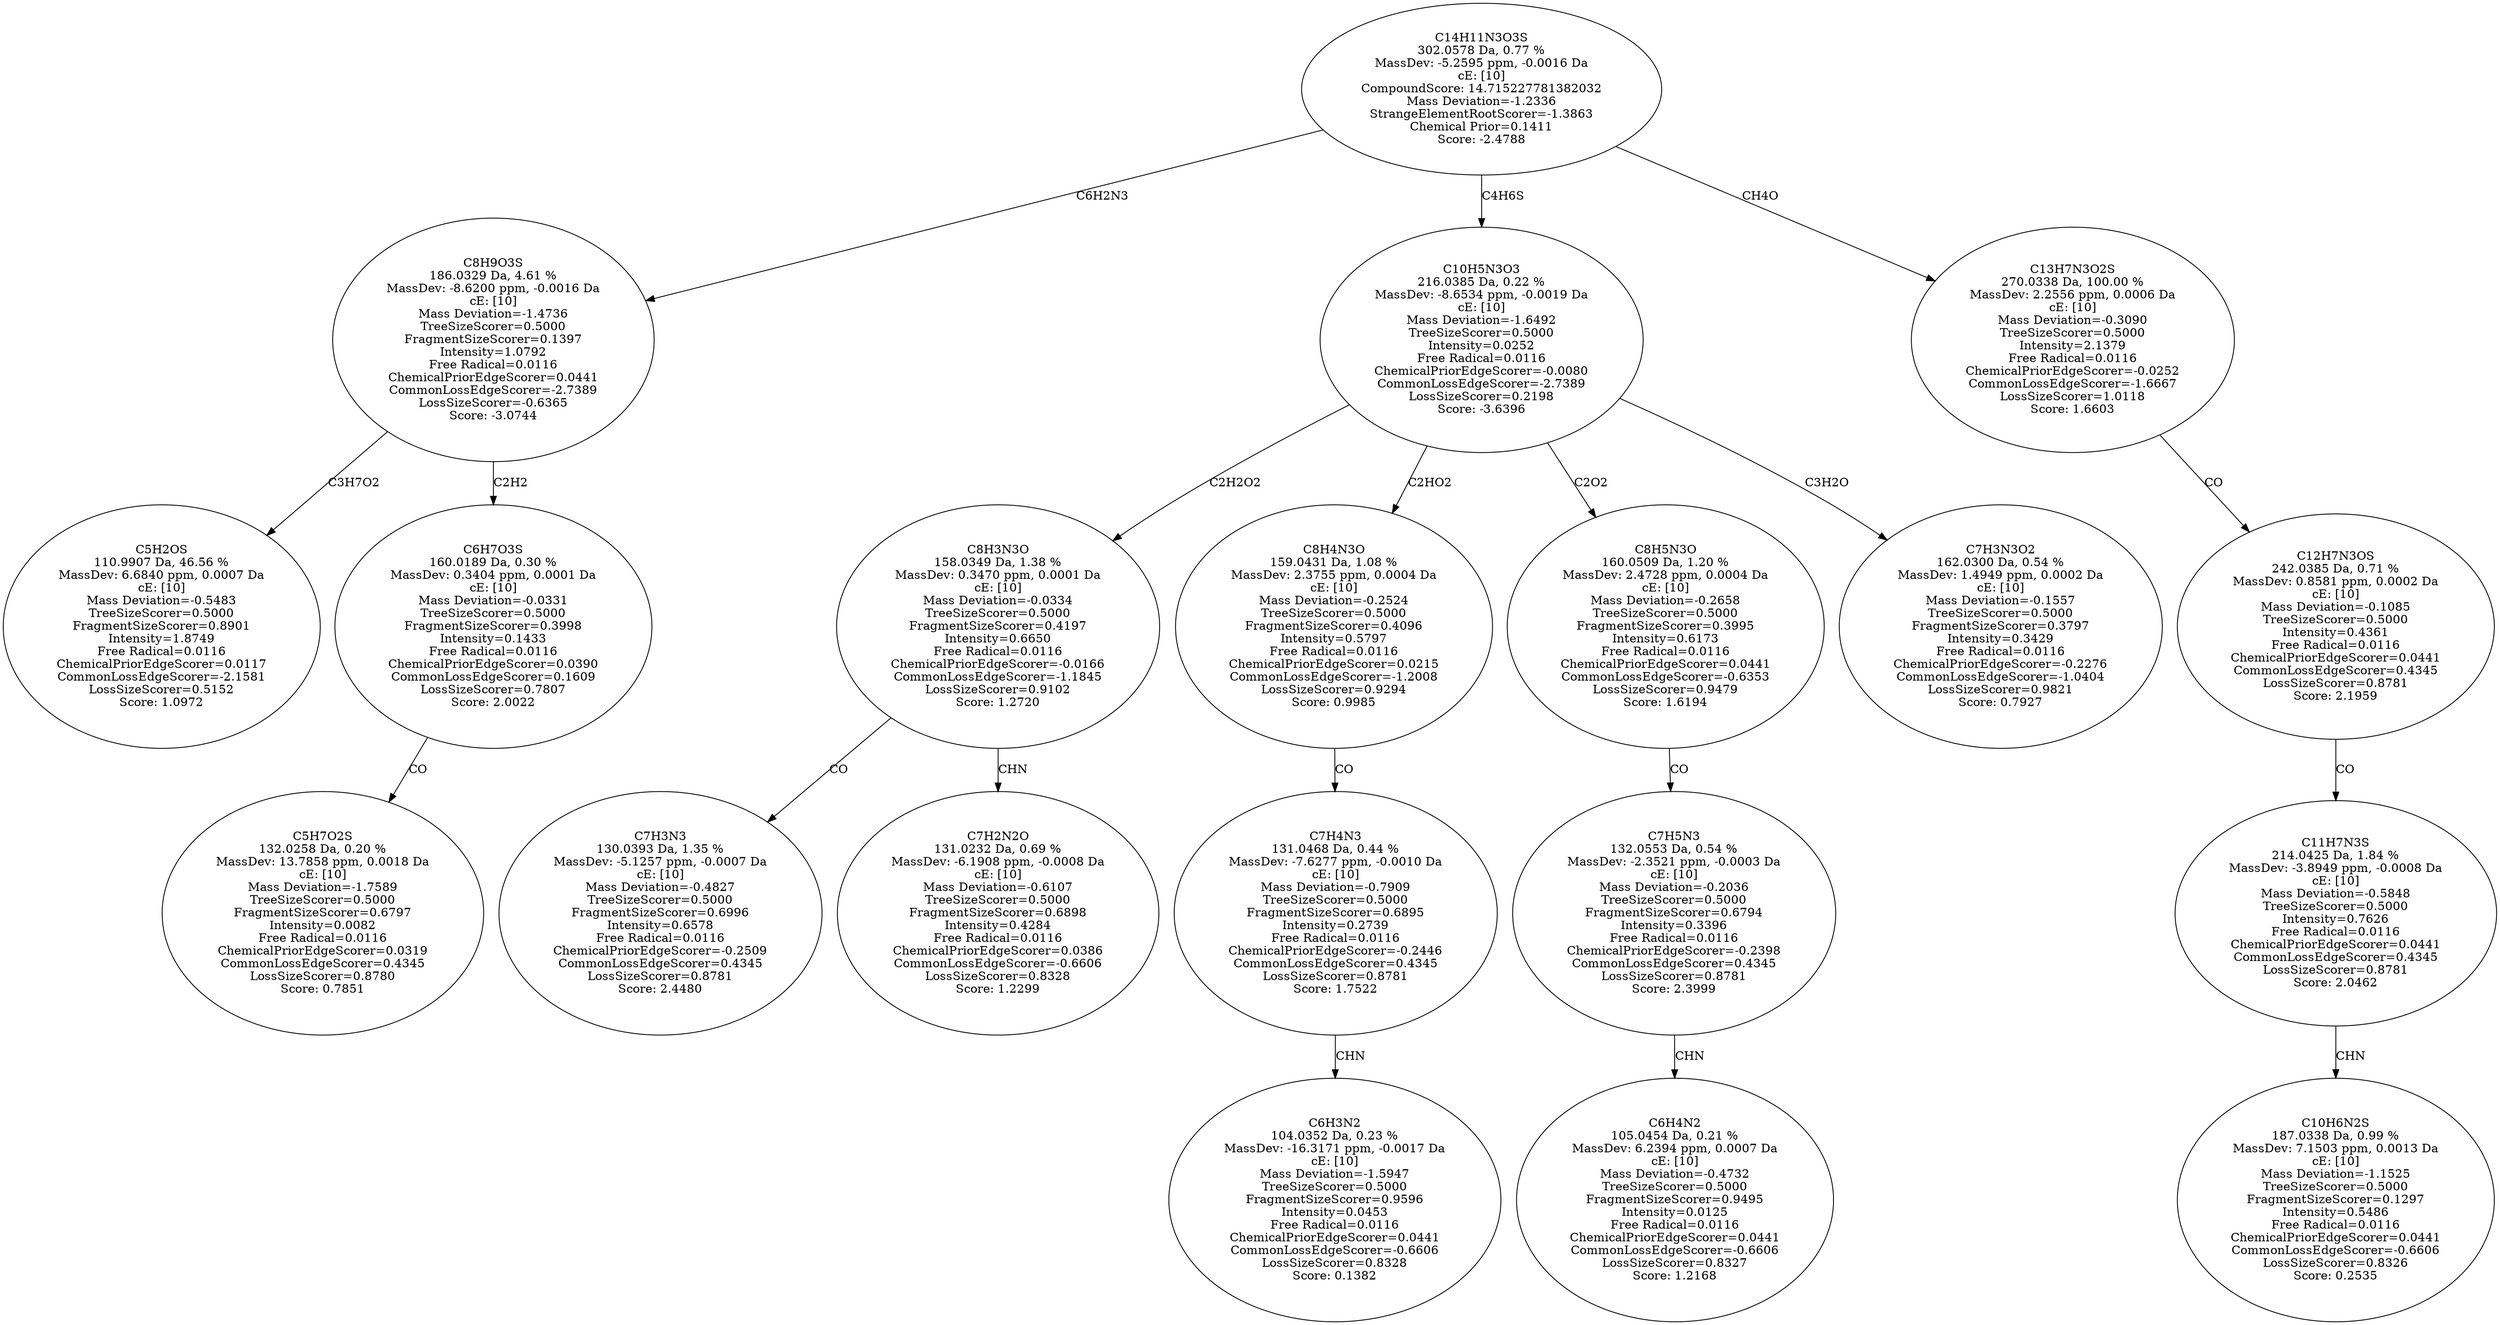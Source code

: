 strict digraph {
v1 [label="C5H2OS\n110.9907 Da, 46.56 %\nMassDev: 6.6840 ppm, 0.0007 Da\ncE: [10]\nMass Deviation=-0.5483\nTreeSizeScorer=0.5000\nFragmentSizeScorer=0.8901\nIntensity=1.8749\nFree Radical=0.0116\nChemicalPriorEdgeScorer=0.0117\nCommonLossEdgeScorer=-2.1581\nLossSizeScorer=0.5152\nScore: 1.0972"];
v2 [label="C5H7O2S\n132.0258 Da, 0.20 %\nMassDev: 13.7858 ppm, 0.0018 Da\ncE: [10]\nMass Deviation=-1.7589\nTreeSizeScorer=0.5000\nFragmentSizeScorer=0.6797\nIntensity=0.0082\nFree Radical=0.0116\nChemicalPriorEdgeScorer=0.0319\nCommonLossEdgeScorer=0.4345\nLossSizeScorer=0.8780\nScore: 0.7851"];
v3 [label="C6H7O3S\n160.0189 Da, 0.30 %\nMassDev: 0.3404 ppm, 0.0001 Da\ncE: [10]\nMass Deviation=-0.0331\nTreeSizeScorer=0.5000\nFragmentSizeScorer=0.3998\nIntensity=0.1433\nFree Radical=0.0116\nChemicalPriorEdgeScorer=0.0390\nCommonLossEdgeScorer=0.1609\nLossSizeScorer=0.7807\nScore: 2.0022"];
v4 [label="C8H9O3S\n186.0329 Da, 4.61 %\nMassDev: -8.6200 ppm, -0.0016 Da\ncE: [10]\nMass Deviation=-1.4736\nTreeSizeScorer=0.5000\nFragmentSizeScorer=0.1397\nIntensity=1.0792\nFree Radical=0.0116\nChemicalPriorEdgeScorer=0.0441\nCommonLossEdgeScorer=-2.7389\nLossSizeScorer=-0.6365\nScore: -3.0744"];
v5 [label="C7H3N3\n130.0393 Da, 1.35 %\nMassDev: -5.1257 ppm, -0.0007 Da\ncE: [10]\nMass Deviation=-0.4827\nTreeSizeScorer=0.5000\nFragmentSizeScorer=0.6996\nIntensity=0.6578\nFree Radical=0.0116\nChemicalPriorEdgeScorer=-0.2509\nCommonLossEdgeScorer=0.4345\nLossSizeScorer=0.8781\nScore: 2.4480"];
v6 [label="C7H2N2O\n131.0232 Da, 0.69 %\nMassDev: -6.1908 ppm, -0.0008 Da\ncE: [10]\nMass Deviation=-0.6107\nTreeSizeScorer=0.5000\nFragmentSizeScorer=0.6898\nIntensity=0.4284\nFree Radical=0.0116\nChemicalPriorEdgeScorer=0.0386\nCommonLossEdgeScorer=-0.6606\nLossSizeScorer=0.8328\nScore: 1.2299"];
v7 [label="C8H3N3O\n158.0349 Da, 1.38 %\nMassDev: 0.3470 ppm, 0.0001 Da\ncE: [10]\nMass Deviation=-0.0334\nTreeSizeScorer=0.5000\nFragmentSizeScorer=0.4197\nIntensity=0.6650\nFree Radical=0.0116\nChemicalPriorEdgeScorer=-0.0166\nCommonLossEdgeScorer=-1.1845\nLossSizeScorer=0.9102\nScore: 1.2720"];
v8 [label="C6H3N2\n104.0352 Da, 0.23 %\nMassDev: -16.3171 ppm, -0.0017 Da\ncE: [10]\nMass Deviation=-1.5947\nTreeSizeScorer=0.5000\nFragmentSizeScorer=0.9596\nIntensity=0.0453\nFree Radical=0.0116\nChemicalPriorEdgeScorer=0.0441\nCommonLossEdgeScorer=-0.6606\nLossSizeScorer=0.8328\nScore: 0.1382"];
v9 [label="C7H4N3\n131.0468 Da, 0.44 %\nMassDev: -7.6277 ppm, -0.0010 Da\ncE: [10]\nMass Deviation=-0.7909\nTreeSizeScorer=0.5000\nFragmentSizeScorer=0.6895\nIntensity=0.2739\nFree Radical=0.0116\nChemicalPriorEdgeScorer=-0.2446\nCommonLossEdgeScorer=0.4345\nLossSizeScorer=0.8781\nScore: 1.7522"];
v10 [label="C8H4N3O\n159.0431 Da, 1.08 %\nMassDev: 2.3755 ppm, 0.0004 Da\ncE: [10]\nMass Deviation=-0.2524\nTreeSizeScorer=0.5000\nFragmentSizeScorer=0.4096\nIntensity=0.5797\nFree Radical=0.0116\nChemicalPriorEdgeScorer=0.0215\nCommonLossEdgeScorer=-1.2008\nLossSizeScorer=0.9294\nScore: 0.9985"];
v11 [label="C6H4N2\n105.0454 Da, 0.21 %\nMassDev: 6.2394 ppm, 0.0007 Da\ncE: [10]\nMass Deviation=-0.4732\nTreeSizeScorer=0.5000\nFragmentSizeScorer=0.9495\nIntensity=0.0125\nFree Radical=0.0116\nChemicalPriorEdgeScorer=0.0441\nCommonLossEdgeScorer=-0.6606\nLossSizeScorer=0.8327\nScore: 1.2168"];
v12 [label="C7H5N3\n132.0553 Da, 0.54 %\nMassDev: -2.3521 ppm, -0.0003 Da\ncE: [10]\nMass Deviation=-0.2036\nTreeSizeScorer=0.5000\nFragmentSizeScorer=0.6794\nIntensity=0.3396\nFree Radical=0.0116\nChemicalPriorEdgeScorer=-0.2398\nCommonLossEdgeScorer=0.4345\nLossSizeScorer=0.8781\nScore: 2.3999"];
v13 [label="C8H5N3O\n160.0509 Da, 1.20 %\nMassDev: 2.4728 ppm, 0.0004 Da\ncE: [10]\nMass Deviation=-0.2658\nTreeSizeScorer=0.5000\nFragmentSizeScorer=0.3995\nIntensity=0.6173\nFree Radical=0.0116\nChemicalPriorEdgeScorer=0.0441\nCommonLossEdgeScorer=-0.6353\nLossSizeScorer=0.9479\nScore: 1.6194"];
v14 [label="C7H3N3O2\n162.0300 Da, 0.54 %\nMassDev: 1.4949 ppm, 0.0002 Da\ncE: [10]\nMass Deviation=-0.1557\nTreeSizeScorer=0.5000\nFragmentSizeScorer=0.3797\nIntensity=0.3429\nFree Radical=0.0116\nChemicalPriorEdgeScorer=-0.2276\nCommonLossEdgeScorer=-1.0404\nLossSizeScorer=0.9821\nScore: 0.7927"];
v15 [label="C10H5N3O3\n216.0385 Da, 0.22 %\nMassDev: -8.6534 ppm, -0.0019 Da\ncE: [10]\nMass Deviation=-1.6492\nTreeSizeScorer=0.5000\nIntensity=0.0252\nFree Radical=0.0116\nChemicalPriorEdgeScorer=-0.0080\nCommonLossEdgeScorer=-2.7389\nLossSizeScorer=0.2198\nScore: -3.6396"];
v16 [label="C10H6N2S\n187.0338 Da, 0.99 %\nMassDev: 7.1503 ppm, 0.0013 Da\ncE: [10]\nMass Deviation=-1.1525\nTreeSizeScorer=0.5000\nFragmentSizeScorer=0.1297\nIntensity=0.5486\nFree Radical=0.0116\nChemicalPriorEdgeScorer=0.0441\nCommonLossEdgeScorer=-0.6606\nLossSizeScorer=0.8326\nScore: 0.2535"];
v17 [label="C11H7N3S\n214.0425 Da, 1.84 %\nMassDev: -3.8949 ppm, -0.0008 Da\ncE: [10]\nMass Deviation=-0.5848\nTreeSizeScorer=0.5000\nIntensity=0.7626\nFree Radical=0.0116\nChemicalPriorEdgeScorer=0.0441\nCommonLossEdgeScorer=0.4345\nLossSizeScorer=0.8781\nScore: 2.0462"];
v18 [label="C12H7N3OS\n242.0385 Da, 0.71 %\nMassDev: 0.8581 ppm, 0.0002 Da\ncE: [10]\nMass Deviation=-0.1085\nTreeSizeScorer=0.5000\nIntensity=0.4361\nFree Radical=0.0116\nChemicalPriorEdgeScorer=0.0441\nCommonLossEdgeScorer=0.4345\nLossSizeScorer=0.8781\nScore: 2.1959"];
v19 [label="C13H7N3O2S\n270.0338 Da, 100.00 %\nMassDev: 2.2556 ppm, 0.0006 Da\ncE: [10]\nMass Deviation=-0.3090\nTreeSizeScorer=0.5000\nIntensity=2.1379\nFree Radical=0.0116\nChemicalPriorEdgeScorer=-0.0252\nCommonLossEdgeScorer=-1.6667\nLossSizeScorer=1.0118\nScore: 1.6603"];
v20 [label="C14H11N3O3S\n302.0578 Da, 0.77 %\nMassDev: -5.2595 ppm, -0.0016 Da\ncE: [10]\nCompoundScore: 14.715227781382032\nMass Deviation=-1.2336\nStrangeElementRootScorer=-1.3863\nChemical Prior=0.1411\nScore: -2.4788"];
v4 -> v1 [label="C3H7O2"];
v3 -> v2 [label="CO"];
v4 -> v3 [label="C2H2"];
v20 -> v4 [label="C6H2N3"];
v7 -> v5 [label="CO"];
v7 -> v6 [label="CHN"];
v15 -> v7 [label="C2H2O2"];
v9 -> v8 [label="CHN"];
v10 -> v9 [label="CO"];
v15 -> v10 [label="C2HO2"];
v12 -> v11 [label="CHN"];
v13 -> v12 [label="CO"];
v15 -> v13 [label="C2O2"];
v15 -> v14 [label="C3H2O"];
v20 -> v15 [label="C4H6S"];
v17 -> v16 [label="CHN"];
v18 -> v17 [label="CO"];
v19 -> v18 [label="CO"];
v20 -> v19 [label="CH4O"];
}